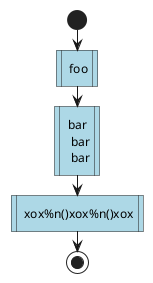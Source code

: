 {
  "sha1": "mmf1xyrtr4dw10ce1gg9damk5v58tco",
  "insertion": {
    "when": "2024-06-03T18:59:35.396Z",
    "url": "https://github.com/plantuml/plantuml/issues/1697",
    "user": "plantuml@gmail.com"
  }
}
@startuml
<style>
.procedure {
  BackgroundColor #lightblue
}
</style>
start
: foo; <<procedure>>
: bar
  bar
  bar; <<procedure>>
: xox%n()xox%n()xox; <<procedure>>
stop
@enduml
